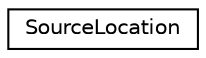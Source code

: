digraph "Graphical Class Hierarchy"
{
 // LATEX_PDF_SIZE
  edge [fontname="Helvetica",fontsize="10",labelfontname="Helvetica",labelfontsize="10"];
  node [fontname="Helvetica",fontsize="10",shape=record];
  rankdir="LR";
  Node0 [label="SourceLocation",height=0.2,width=0.4,color="black", fillcolor="white", style="filled",URL="$classSourceLocation.html",tooltip=" "];
}
